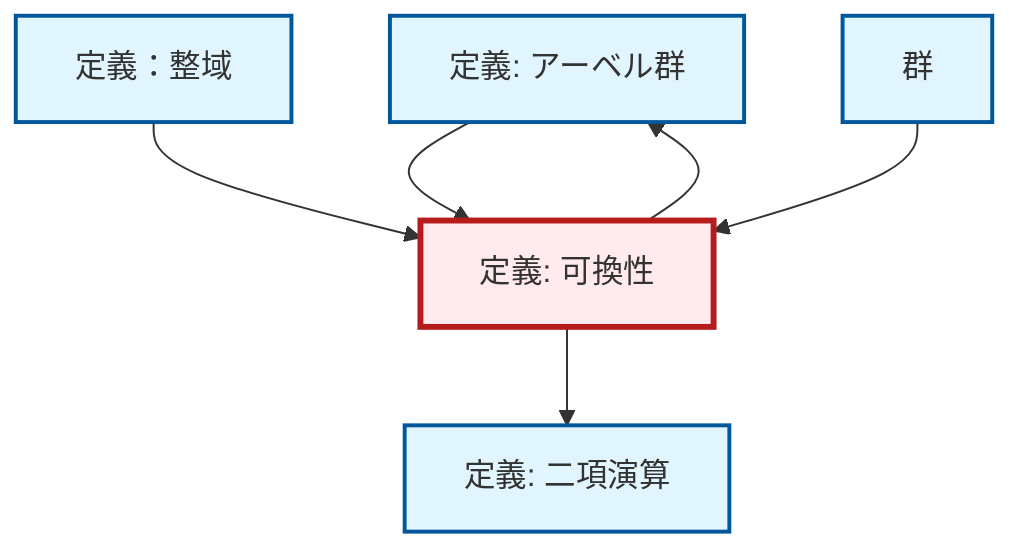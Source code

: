 graph TD
    classDef definition fill:#e1f5fe,stroke:#01579b,stroke-width:2px
    classDef theorem fill:#f3e5f5,stroke:#4a148c,stroke-width:2px
    classDef axiom fill:#fff3e0,stroke:#e65100,stroke-width:2px
    classDef example fill:#e8f5e9,stroke:#1b5e20,stroke-width:2px
    classDef current fill:#ffebee,stroke:#b71c1c,stroke-width:3px
    def-abelian-group["定義: アーベル群"]:::definition
    def-group["群"]:::definition
    def-binary-operation["定義: 二項演算"]:::definition
    def-commutativity["定義: 可換性"]:::definition
    def-integral-domain["定義：整域"]:::definition
    def-commutativity --> def-binary-operation
    def-integral-domain --> def-commutativity
    def-abelian-group --> def-commutativity
    def-commutativity --> def-abelian-group
    def-group --> def-commutativity
    class def-commutativity current